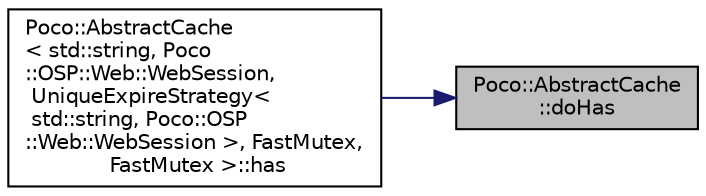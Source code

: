digraph "Poco::AbstractCache::doHas"
{
 // LATEX_PDF_SIZE
  edge [fontname="Helvetica",fontsize="10",labelfontname="Helvetica",labelfontsize="10"];
  node [fontname="Helvetica",fontsize="10",shape=record];
  rankdir="RL";
  Node1 [label="Poco::AbstractCache\l::doHas",height=0.2,width=0.4,color="black", fillcolor="grey75", style="filled", fontcolor="black",tooltip="Returns true if the cache contains a value for the key."];
  Node1 -> Node2 [dir="back",color="midnightblue",fontsize="10",style="solid",fontname="Helvetica"];
  Node2 [label="Poco::AbstractCache\l\< std::string, Poco\l::OSP::Web::WebSession,\l UniqueExpireStrategy\<\l std::string, Poco::OSP\l::Web::WebSession \>, FastMutex,\l FastMutex \>::has",height=0.2,width=0.4,color="black", fillcolor="white", style="filled",URL="$classPoco_1_1AbstractCache.html#a01c6602942831da6368f4a7e43c54f45",tooltip="Returns true if the cache contains a value for the key."];
}
